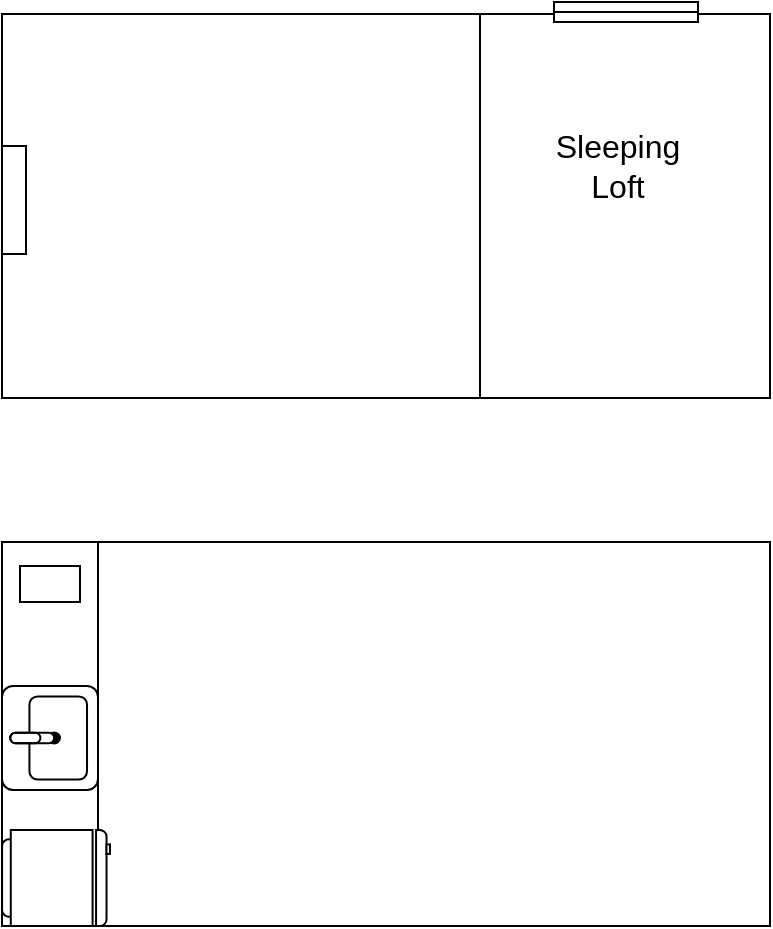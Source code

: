 <mxfile version="12.1.3" type="github" pages="1">
  <diagram id="SGxn4rbbf4xmvFjjaIz-" name="Page-1">
    <mxGraphModel dx="782" dy="433" grid="1" gridSize="6" guides="1" tooltips="1" connect="1" arrows="1" fold="1" page="1" pageScale="1" pageWidth="1100" pageHeight="850" math="0" shadow="0">
      <root>
        <mxCell id="0"/>
        <mxCell id="1" parent="0"/>
        <mxCell id="rbb1ejAeYVXkkltf7h_X-2" value="" style="rounded=0;whiteSpace=wrap;html=1;" vertex="1" parent="1">
          <mxGeometry x="168" y="360" width="384" height="192" as="geometry"/>
        </mxCell>
        <mxCell id="rbb1ejAeYVXkkltf7h_X-10" value="" style="rounded=0;whiteSpace=wrap;html=1;strokeWidth=1;direction=south;" vertex="1" parent="1">
          <mxGeometry x="168" y="360" width="48" height="192" as="geometry"/>
        </mxCell>
        <mxCell id="rbb1ejAeYVXkkltf7h_X-1" value="" style="rounded=0;whiteSpace=wrap;html=1;" vertex="1" parent="1">
          <mxGeometry x="168" y="96" width="384" height="192" as="geometry"/>
        </mxCell>
        <mxCell id="rbb1ejAeYVXkkltf7h_X-3" value="" style="line;strokeWidth=1;direction=south;html=1;" vertex="1" parent="1">
          <mxGeometry x="402" y="96" width="10" height="192" as="geometry"/>
        </mxCell>
        <mxCell id="rbb1ejAeYVXkkltf7h_X-4" value="" style="verticalLabelPosition=bottom;html=1;verticalAlign=top;align=center;shape=mxgraph.floorplan.window;fillColor=#ffffff;strokeWidth=1;" vertex="1" parent="1">
          <mxGeometry x="444" y="90" width="72" height="10" as="geometry"/>
        </mxCell>
        <mxCell id="rbb1ejAeYVXkkltf7h_X-5" value="" style="rounded=0;whiteSpace=wrap;html=1;strokeWidth=1;" vertex="1" parent="1">
          <mxGeometry x="168" y="162" width="12" height="54" as="geometry"/>
        </mxCell>
        <mxCell id="rbb1ejAeYVXkkltf7h_X-7" value="&lt;font style=&quot;font-size: 16px&quot;&gt;Sleeping Loft&lt;/font&gt;" style="text;html=1;strokeColor=none;fillColor=none;align=center;verticalAlign=middle;whiteSpace=wrap;rounded=0;" vertex="1" parent="1">
          <mxGeometry x="456" y="162" width="40" height="20" as="geometry"/>
        </mxCell>
        <mxCell id="rbb1ejAeYVXkkltf7h_X-8" value="" style="verticalLabelPosition=bottom;html=1;verticalAlign=top;align=center;shape=mxgraph.floorplan.refrigerator;strokeWidth=1;direction=north;" vertex="1" parent="1">
          <mxGeometry x="168" y="504" width="54" height="48" as="geometry"/>
        </mxCell>
        <mxCell id="rbb1ejAeYVXkkltf7h_X-9" value="" style="verticalLabelPosition=bottom;html=1;verticalAlign=top;align=center;shape=mxgraph.floorplan.sink_2;strokeWidth=1;direction=north;" vertex="1" parent="1">
          <mxGeometry x="168" y="432" width="48" height="52" as="geometry"/>
        </mxCell>
        <mxCell id="rbb1ejAeYVXkkltf7h_X-11" value="" style="rounded=0;whiteSpace=wrap;html=1;strokeWidth=1;" vertex="1" parent="1">
          <mxGeometry x="177" y="372" width="30" height="18" as="geometry"/>
        </mxCell>
      </root>
    </mxGraphModel>
  </diagram>
</mxfile>
